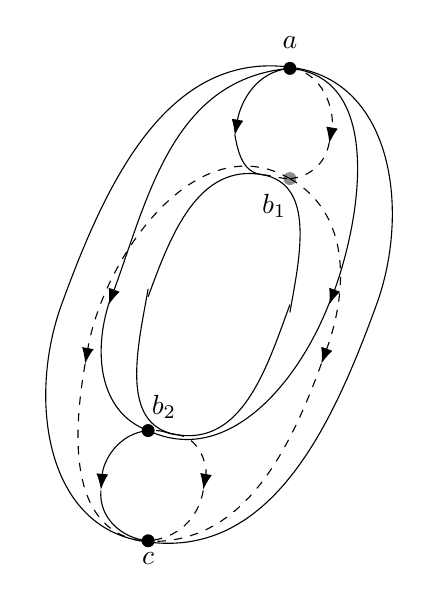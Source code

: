 \begin{tikzpicture}
	%Draw the torus
	\draw [] (1,3) to [out=350,in=70] (2,0) to [out=250,in=350] (-1,-3) to [out=170,in=250] (-2,0) to [out=70,in=170] (1,3);
	\draw [] (-0.9,0.2) to [out=260,in=170] (-0.55,-1.65) to [out=350,in=250] (0.9,0);
	\draw [] (-0.9,0.1) to [out=70,in=170] (0.55,1.65) to [out=350,in=80] (0.9,-0.1);

	%Critical point a
	\draw [fill] (0.9,3) circle [radius=0.75mm]
	node [label={[above]$a$}] {};
	%Critical point b_1
	\draw [fill=gray!90!white,draw=gray!90!white] (0.9,1.6) circle [radius=0.75mm]
	node [label={[below,xshift=-2mm,yshift=-2mm]$b_1$}] {};
	%Critical point b_2
	\draw [fill] (-0.9,-1.6) circle [radius=0.75mm]
	node [label={[above,xshift=2mm,yshift=-1mm]$b_2$}] {};
	%Critical point c
	\draw [fill] (-0.9,-3) circle [radius=0.75mm]
	node [label={[below,yshift=-1.5mm]$c$}] {};

	%Trajectory from a to b_1 (behind)
	\draw[-{Latex[length=2mm]},dashed] (0.9,3) to [out=355,in=80] (1.4,2.05);
	\draw[dashed] (1.4,2.06) to [out=260,in=5] (0.9,1.6);
	%Trajectory from b_2 to c
	\draw[-{Latex[length=2mm]}] (-0.9,-1.6) to [out=185,in=85] (-1.5,-2.35);
	\draw[] (-1.5,-2.36) to [out=265,in=175] (-0.9,-3);

	%Trajectory from a to b_1 (front)
	\draw[-{Latex[length=2mm]}] (0.9,3) to [out=185,in=80] (0.2,2.15);
	\draw[] (0.2,2.16) to [out=280,in=175] (0.55,1.65);
	\draw[dashed] (0.55,1.65) to [out=355,in=180] (0.9,1.6);
	%Trajectory from b_2 to c (behind)
	\draw[] (-0.8,-1.6) to [out=0,in=175] (-0.55,-1.65);
	\draw[-{Latex[length=2mm]},dashed] (-0.55,-1.65) to [out=355,in=80] (-0.2,-2.35);
	\draw[dashed] (-0.2,-2.36) to [out=260,in=5] (-0.9,-3);

	%Trajectory from a to b_2 (left)
	\draw[-{Latex[length=2mm]}] (0.9,3) to [out=185,in=70] (-1.4,0);
	\draw[] (-1.37,0.1) to [out=250,in=160] (-0.9,-1.6);
	%Trajectory from a to b_2 (right)
	\draw[-{Latex[length=2mm]}] (0.9,3) to [out=355,in=70] (1.4,0);
	\draw[] (1.43,0.1) to [out=250,in=335] (-0.9,-1.6);

	%Trajectory from b_1 to c (left)
	\draw[-{Latex[length=2mm]},dashed] (0.9,1.6) to [out=150,in=80] (-1.7,-0.75);
	\draw[dashed] (-1.7,-0.75) to [out=260,in=170] (-1,-3);
	%Trajectory from b_1 to c (right)
	\draw[-{Latex[length=2mm]},dashed] (0.9,1.6) to [out=330,in=70] (1.3,-0.75);
	\draw[dashed] (1.3,-0.75) to [out=250,in=355] (-1,-3);
\end{tikzpicture}
